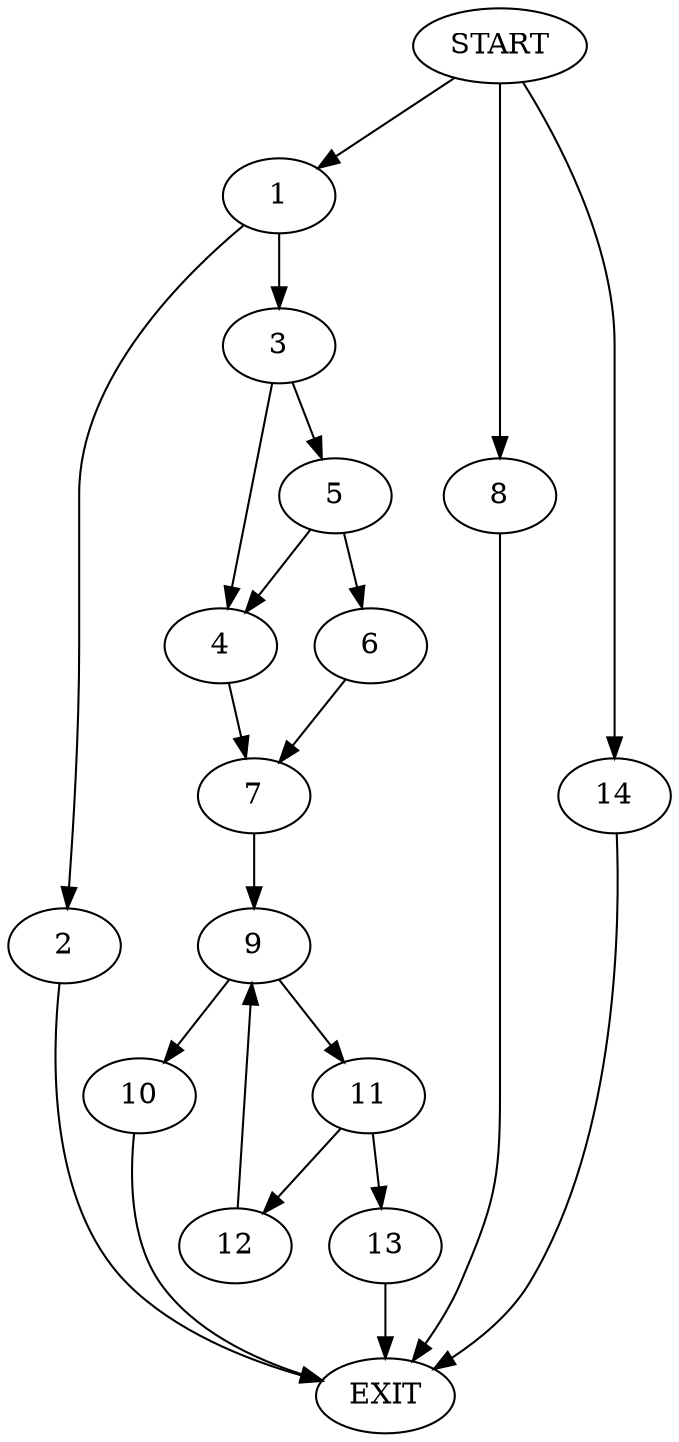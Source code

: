 digraph {
0 [label="START"]
15 [label="EXIT"]
0 -> 1
1 -> 2
1 -> 3
2 -> 15
3 -> 4
3 -> 5
5 -> 4
5 -> 6
4 -> 7
0 -> 8
8 -> 15
6 -> 7
7 -> 9
9 -> 10
9 -> 11
10 -> 15
11 -> 12
11 -> 13
12 -> 9
13 -> 15
0 -> 14
14 -> 15
}
